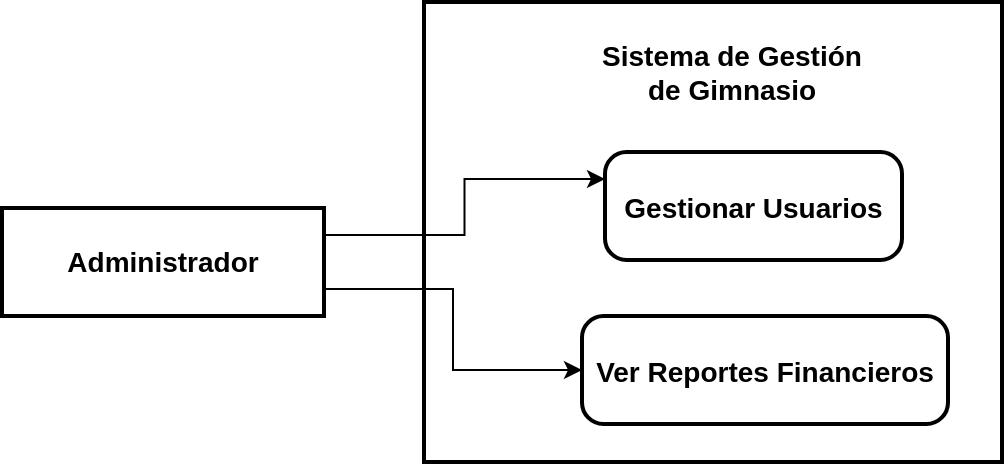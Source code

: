 <mxfile version="28.0.6">
  <diagram name="Page-1" id="L9P3y5sABZvln70rL-t9">
    <mxGraphModel dx="1144" dy="660" grid="1" gridSize="10" guides="1" tooltips="1" connect="1" arrows="1" fold="1" page="1" pageScale="1" pageWidth="850" pageHeight="1100" math="0" shadow="0">
      <root>
        <mxCell id="0" />
        <mxCell id="1" parent="0" />
        <mxCell id="F3cPZaWXSn8m7NxwVwCj-1" value="" style="whiteSpace=wrap;strokeWidth=2;" vertex="1" parent="1">
          <mxGeometry x="371" y="180" width="289" height="230" as="geometry" />
        </mxCell>
        <mxCell id="F3cPZaWXSn8m7NxwVwCj-14" style="edgeStyle=orthogonalEdgeStyle;rounded=0;orthogonalLoop=1;jettySize=auto;html=1;exitX=1;exitY=0.75;exitDx=0;exitDy=0;entryX=0;entryY=0.5;entryDx=0;entryDy=0;" edge="1" parent="1" source="F3cPZaWXSn8m7NxwVwCj-2" target="F3cPZaWXSn8m7NxwVwCj-12">
          <mxGeometry relative="1" as="geometry" />
        </mxCell>
        <mxCell id="F3cPZaWXSn8m7NxwVwCj-15" style="edgeStyle=orthogonalEdgeStyle;rounded=0;orthogonalLoop=1;jettySize=auto;html=1;exitX=1;exitY=0.25;exitDx=0;exitDy=0;entryX=0;entryY=0.25;entryDx=0;entryDy=0;" edge="1" parent="1" source="F3cPZaWXSn8m7NxwVwCj-2" target="F3cPZaWXSn8m7NxwVwCj-3">
          <mxGeometry relative="1" as="geometry" />
        </mxCell>
        <mxCell id="F3cPZaWXSn8m7NxwVwCj-2" value="Administrador" style="whiteSpace=wrap;strokeWidth=2;fontSize=14;fontStyle=1" vertex="1" parent="1">
          <mxGeometry x="160" y="283" width="161" height="54" as="geometry" />
        </mxCell>
        <mxCell id="F3cPZaWXSn8m7NxwVwCj-3" value="Gestionar Usuarios" style="rounded=1;arcSize=20;strokeWidth=2;fontSize=14;fontStyle=1" vertex="1" parent="1">
          <mxGeometry x="461.5" y="255" width="148.5" height="54" as="geometry" />
        </mxCell>
        <mxCell id="F3cPZaWXSn8m7NxwVwCj-5" value="&lt;font style=&quot;font-size: 14px;&quot;&gt;&lt;b&gt;Sistema de Gestión de Gimnasio&lt;/b&gt;&lt;/font&gt;" style="text;html=1;align=center;verticalAlign=middle;whiteSpace=wrap;rounded=0;" vertex="1" parent="1">
          <mxGeometry x="450" y="190" width="150" height="50" as="geometry" />
        </mxCell>
        <mxCell id="F3cPZaWXSn8m7NxwVwCj-12" value="Ver Reportes Financieros" style="rounded=1;arcSize=20;strokeWidth=2;fontSize=14;fontStyle=1" vertex="1" parent="1">
          <mxGeometry x="450" y="337" width="183" height="54" as="geometry" />
        </mxCell>
      </root>
    </mxGraphModel>
  </diagram>
</mxfile>
